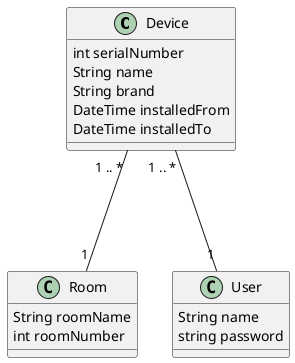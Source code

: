@startuml

class Device{
  int serialNumber
  String name
  String brand
  DateTime installedFrom
  DateTime installedTo
}

class Room{
   String roomName
   int roomNumber
}
class User
{
String name
string password
}

Device "1 .. *" --- "1" Room
Device "1 .. *" --- "1" User

@enduml